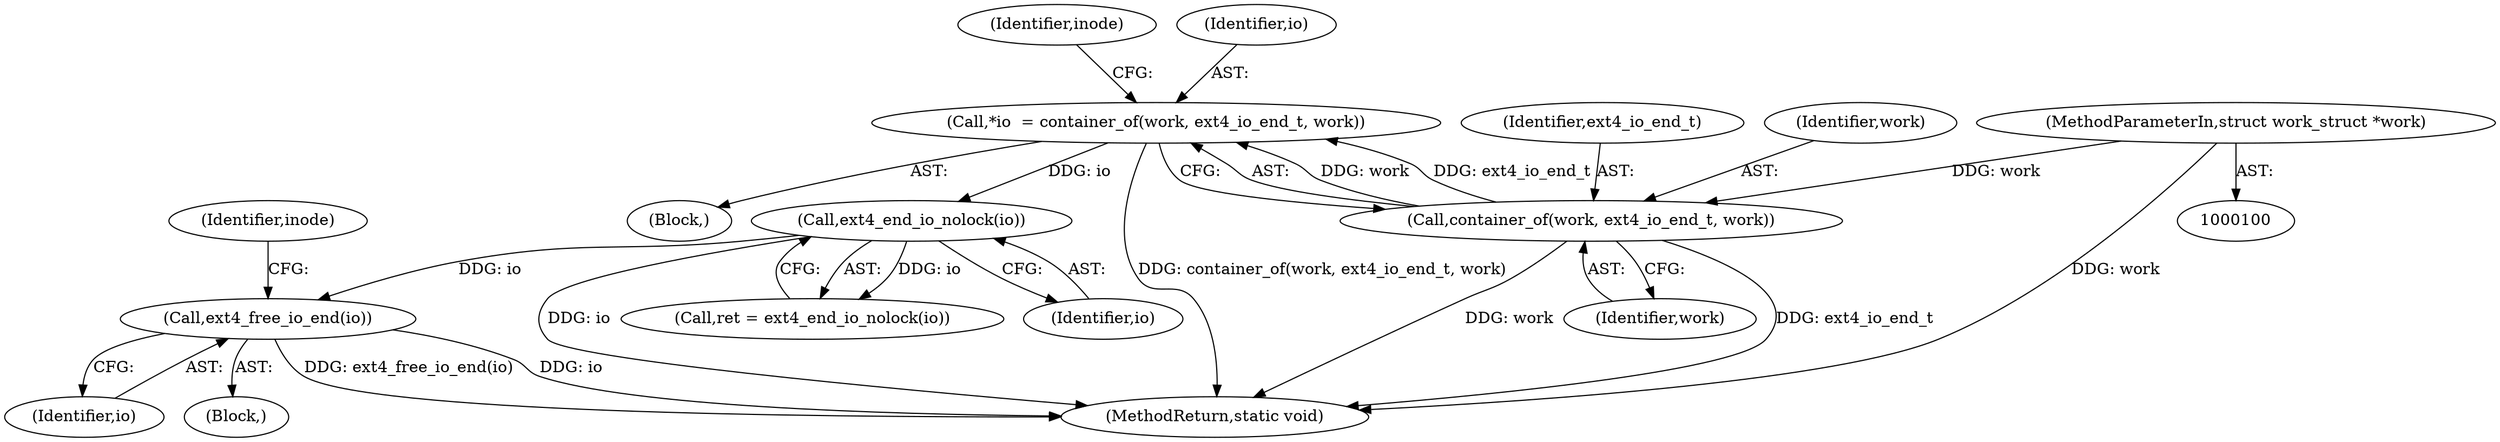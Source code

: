 digraph "1_linux_744692dc059845b2a3022119871846e74d4f6e11_5@API" {
"1000146" [label="(Call,ext4_free_io_end(io))"];
"1000127" [label="(Call,ext4_end_io_nolock(io))"];
"1000104" [label="(Call,*io  = container_of(work, ext4_io_end_t, work))"];
"1000106" [label="(Call,container_of(work, ext4_io_end_t, work))"];
"1000101" [label="(MethodParameterIn,struct work_struct *work)"];
"1000147" [label="(Identifier,io)"];
"1000107" [label="(Identifier,work)"];
"1000108" [label="(Identifier,ext4_io_end_t)"];
"1000112" [label="(Identifier,inode)"];
"1000127" [label="(Call,ext4_end_io_nolock(io))"];
"1000109" [label="(Identifier,work)"];
"1000128" [label="(Identifier,io)"];
"1000125" [label="(Call,ret = ext4_end_io_nolock(io))"];
"1000133" [label="(Block,)"];
"1000102" [label="(Block,)"];
"1000146" [label="(Call,ext4_free_io_end(io))"];
"1000104" [label="(Call,*io  = container_of(work, ext4_io_end_t, work))"];
"1000106" [label="(Call,container_of(work, ext4_io_end_t, work))"];
"1000101" [label="(MethodParameterIn,struct work_struct *work)"];
"1000153" [label="(MethodReturn,static void)"];
"1000105" [label="(Identifier,io)"];
"1000151" [label="(Identifier,inode)"];
"1000146" -> "1000133"  [label="AST: "];
"1000146" -> "1000147"  [label="CFG: "];
"1000147" -> "1000146"  [label="AST: "];
"1000151" -> "1000146"  [label="CFG: "];
"1000146" -> "1000153"  [label="DDG: ext4_free_io_end(io)"];
"1000146" -> "1000153"  [label="DDG: io"];
"1000127" -> "1000146"  [label="DDG: io"];
"1000127" -> "1000125"  [label="AST: "];
"1000127" -> "1000128"  [label="CFG: "];
"1000128" -> "1000127"  [label="AST: "];
"1000125" -> "1000127"  [label="CFG: "];
"1000127" -> "1000153"  [label="DDG: io"];
"1000127" -> "1000125"  [label="DDG: io"];
"1000104" -> "1000127"  [label="DDG: io"];
"1000104" -> "1000102"  [label="AST: "];
"1000104" -> "1000106"  [label="CFG: "];
"1000105" -> "1000104"  [label="AST: "];
"1000106" -> "1000104"  [label="AST: "];
"1000112" -> "1000104"  [label="CFG: "];
"1000104" -> "1000153"  [label="DDG: container_of(work, ext4_io_end_t, work)"];
"1000106" -> "1000104"  [label="DDG: work"];
"1000106" -> "1000104"  [label="DDG: ext4_io_end_t"];
"1000106" -> "1000109"  [label="CFG: "];
"1000107" -> "1000106"  [label="AST: "];
"1000108" -> "1000106"  [label="AST: "];
"1000109" -> "1000106"  [label="AST: "];
"1000106" -> "1000153"  [label="DDG: ext4_io_end_t"];
"1000106" -> "1000153"  [label="DDG: work"];
"1000101" -> "1000106"  [label="DDG: work"];
"1000101" -> "1000100"  [label="AST: "];
"1000101" -> "1000153"  [label="DDG: work"];
}

